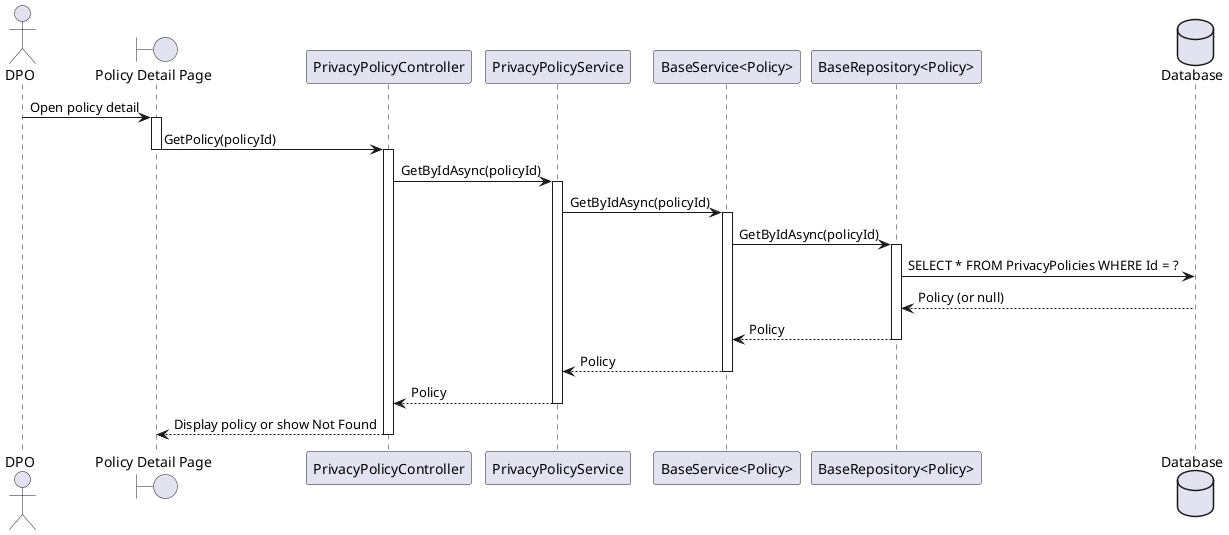 @startuml
actor DPO
boundary "Policy Detail Page" as Screen
participant "PrivacyPolicyController" as Controller
participant "PrivacyPolicyService" as Service
participant "BaseService<Policy>" as BaseService
participant "BaseRepository<Policy>" as Repo
database "Database" as DB

DPO -> Screen : Open policy detail
activate Screen
Screen -> Controller : GetPolicy(policyId)
deactivate Screen
activate Controller

Controller -> Service : GetByIdAsync(policyId)
activate Service

Service -> BaseService : GetByIdAsync(policyId)
activate BaseService

BaseService -> Repo : GetByIdAsync(policyId)
activate Repo
Repo -> DB : SELECT * FROM PrivacyPolicies WHERE Id = ?
DB --> Repo : Policy (or null)
Repo --> BaseService : Policy
deactivate Repo
BaseService --> Service : Policy
deactivate BaseService

Service --> Controller : Policy
deactivate Service

Controller --> Screen : Display policy or show Not Found
deactivate Controller
@enduml
